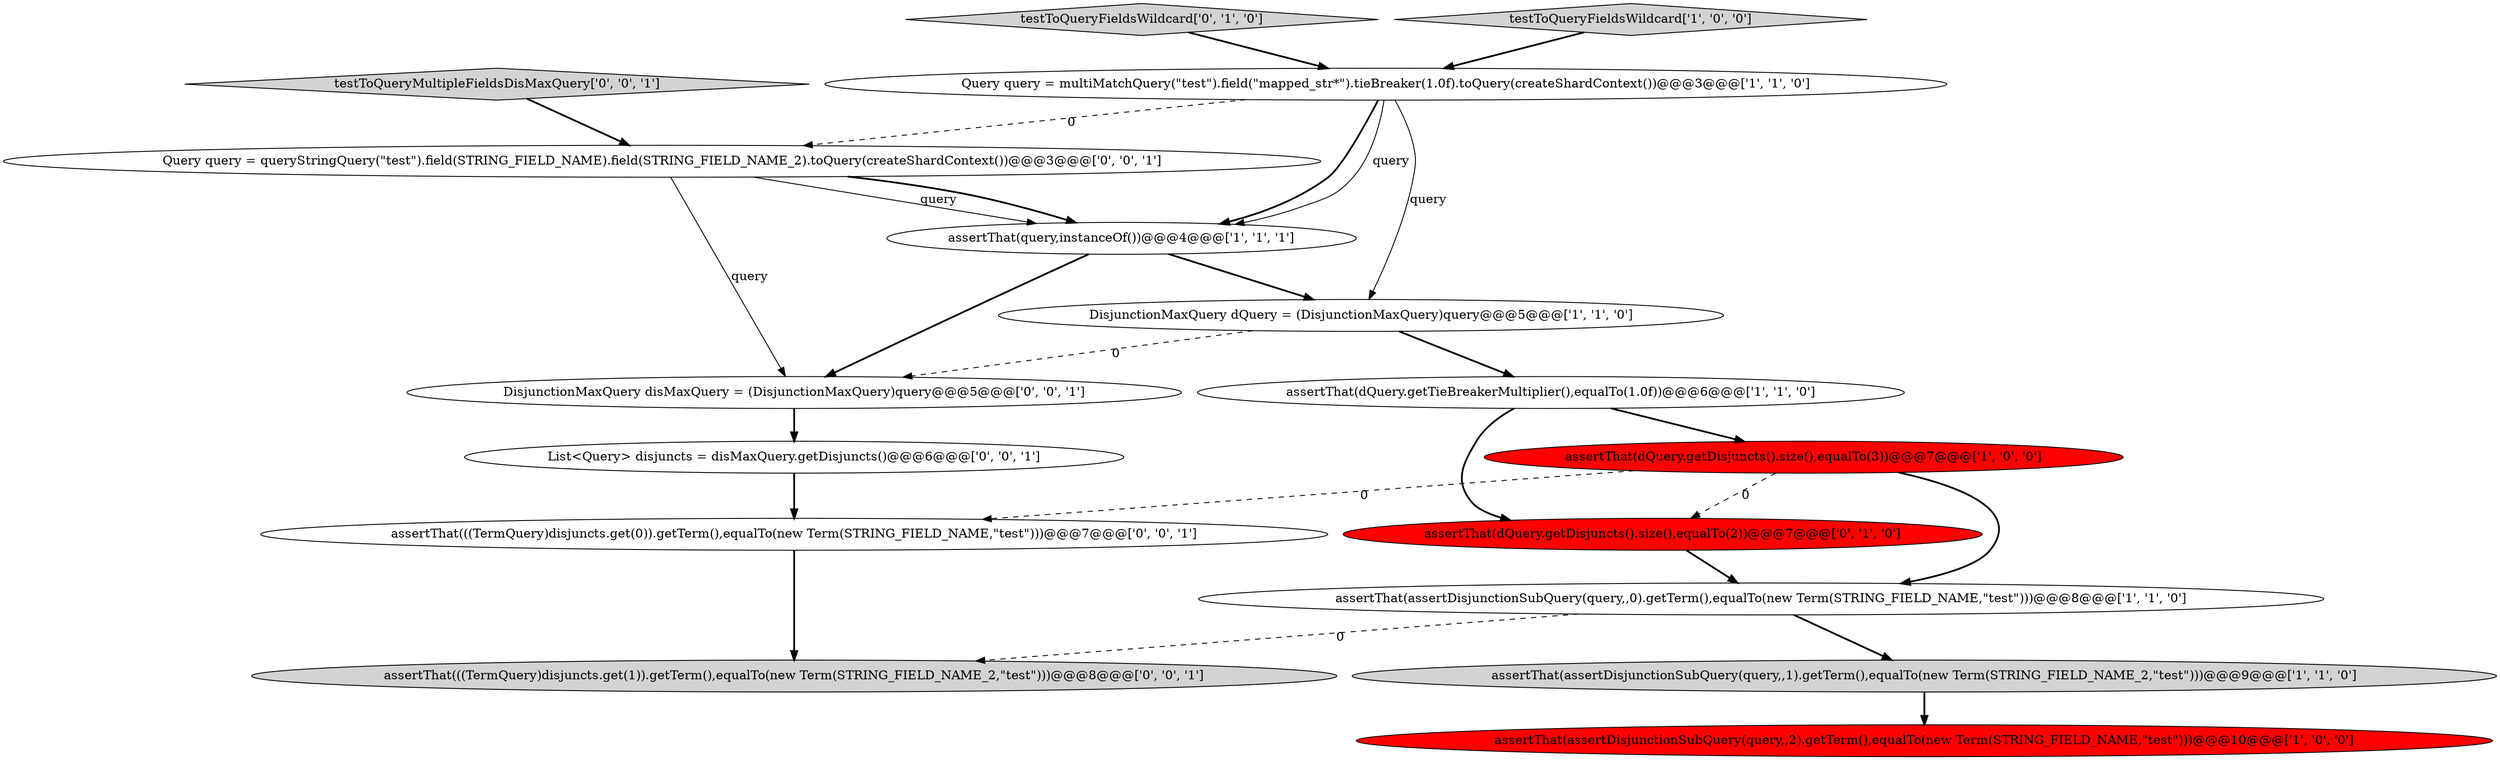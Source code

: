 digraph {
16 [style = filled, label = "DisjunctionMaxQuery disMaxQuery = (DisjunctionMaxQuery)query@@@5@@@['0', '0', '1']", fillcolor = white, shape = ellipse image = "AAA0AAABBB3BBB"];
2 [style = filled, label = "assertThat(assertDisjunctionSubQuery(query,,0).getTerm(),equalTo(new Term(STRING_FIELD_NAME,\"test\")))@@@8@@@['1', '1', '0']", fillcolor = white, shape = ellipse image = "AAA0AAABBB1BBB"];
8 [style = filled, label = "DisjunctionMaxQuery dQuery = (DisjunctionMaxQuery)query@@@5@@@['1', '1', '0']", fillcolor = white, shape = ellipse image = "AAA0AAABBB1BBB"];
3 [style = filled, label = "assertThat(query,instanceOf())@@@4@@@['1', '1', '1']", fillcolor = white, shape = ellipse image = "AAA0AAABBB1BBB"];
15 [style = filled, label = "assertThat(((TermQuery)disjuncts.get(0)).getTerm(),equalTo(new Term(STRING_FIELD_NAME,\"test\")))@@@7@@@['0', '0', '1']", fillcolor = white, shape = ellipse image = "AAA0AAABBB3BBB"];
7 [style = filled, label = "Query query = multiMatchQuery(\"test\").field(\"mapped_str*\").tieBreaker(1.0f).toQuery(createShardContext())@@@3@@@['1', '1', '0']", fillcolor = white, shape = ellipse image = "AAA0AAABBB1BBB"];
13 [style = filled, label = "assertThat(((TermQuery)disjuncts.get(1)).getTerm(),equalTo(new Term(STRING_FIELD_NAME_2,\"test\")))@@@8@@@['0', '0', '1']", fillcolor = lightgray, shape = ellipse image = "AAA0AAABBB3BBB"];
11 [style = filled, label = "List<Query> disjuncts = disMaxQuery.getDisjuncts()@@@6@@@['0', '0', '1']", fillcolor = white, shape = ellipse image = "AAA0AAABBB3BBB"];
10 [style = filled, label = "assertThat(dQuery.getDisjuncts().size(),equalTo(2))@@@7@@@['0', '1', '0']", fillcolor = red, shape = ellipse image = "AAA1AAABBB2BBB"];
5 [style = filled, label = "assertThat(assertDisjunctionSubQuery(query,,1).getTerm(),equalTo(new Term(STRING_FIELD_NAME_2,\"test\")))@@@9@@@['1', '1', '0']", fillcolor = lightgray, shape = ellipse image = "AAA0AAABBB1BBB"];
9 [style = filled, label = "testToQueryFieldsWildcard['0', '1', '0']", fillcolor = lightgray, shape = diamond image = "AAA0AAABBB2BBB"];
14 [style = filled, label = "testToQueryMultipleFieldsDisMaxQuery['0', '0', '1']", fillcolor = lightgray, shape = diamond image = "AAA0AAABBB3BBB"];
12 [style = filled, label = "Query query = queryStringQuery(\"test\").field(STRING_FIELD_NAME).field(STRING_FIELD_NAME_2).toQuery(createShardContext())@@@3@@@['0', '0', '1']", fillcolor = white, shape = ellipse image = "AAA0AAABBB3BBB"];
1 [style = filled, label = "testToQueryFieldsWildcard['1', '0', '0']", fillcolor = lightgray, shape = diamond image = "AAA0AAABBB1BBB"];
0 [style = filled, label = "assertThat(dQuery.getTieBreakerMultiplier(),equalTo(1.0f))@@@6@@@['1', '1', '0']", fillcolor = white, shape = ellipse image = "AAA0AAABBB1BBB"];
4 [style = filled, label = "assertThat(dQuery.getDisjuncts().size(),equalTo(3))@@@7@@@['1', '0', '0']", fillcolor = red, shape = ellipse image = "AAA1AAABBB1BBB"];
6 [style = filled, label = "assertThat(assertDisjunctionSubQuery(query,,2).getTerm(),equalTo(new Term(STRING_FIELD_NAME,\"test\")))@@@10@@@['1', '0', '0']", fillcolor = red, shape = ellipse image = "AAA1AAABBB1BBB"];
8->16 [style = dashed, label="0"];
15->13 [style = bold, label=""];
16->11 [style = bold, label=""];
4->2 [style = bold, label=""];
12->3 [style = solid, label="query"];
3->16 [style = bold, label=""];
9->7 [style = bold, label=""];
1->7 [style = bold, label=""];
7->3 [style = bold, label=""];
11->15 [style = bold, label=""];
7->3 [style = solid, label="query"];
8->0 [style = bold, label=""];
0->10 [style = bold, label=""];
5->6 [style = bold, label=""];
12->16 [style = solid, label="query"];
0->4 [style = bold, label=""];
2->13 [style = dashed, label="0"];
4->15 [style = dashed, label="0"];
3->8 [style = bold, label=""];
14->12 [style = bold, label=""];
7->12 [style = dashed, label="0"];
10->2 [style = bold, label=""];
12->3 [style = bold, label=""];
4->10 [style = dashed, label="0"];
7->8 [style = solid, label="query"];
2->5 [style = bold, label=""];
}
